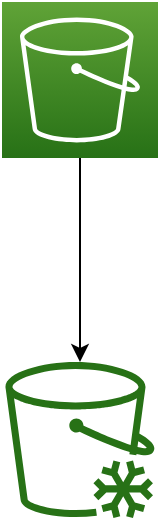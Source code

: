 <mxfile version="13.8.8" type="github">
  <diagram id="Ht1M8jgEwFfnCIfOTk4-" name="Page-1">
    <mxGraphModel dx="1298" dy="772" grid="1" gridSize="10" guides="1" tooltips="1" connect="1" arrows="1" fold="1" page="1" pageScale="1" pageWidth="1169" pageHeight="827" math="0" shadow="0">
      <root>
        <mxCell id="0" />
        <mxCell id="1" parent="0" />
        <mxCell id="l3vL0S8qQFPJ-LsvamBz-3" value="" style="edgeStyle=orthogonalEdgeStyle;rounded=0;orthogonalLoop=1;jettySize=auto;html=1;" edge="1" parent="1" source="l3vL0S8qQFPJ-LsvamBz-1" target="l3vL0S8qQFPJ-LsvamBz-2">
          <mxGeometry relative="1" as="geometry" />
        </mxCell>
        <object label="" cos="" id="l3vL0S8qQFPJ-LsvamBz-1">
          <mxCell style="outlineConnect=0;fontColor=#232F3E;gradientColor=#60A337;gradientDirection=north;fillColor=#277116;strokeColor=#ffffff;dashed=0;verticalLabelPosition=bottom;verticalAlign=top;align=center;html=1;fontSize=12;fontStyle=0;aspect=fixed;shape=mxgraph.aws4.resourceIcon;resIcon=mxgraph.aws4.s3;" vertex="1" parent="1">
            <mxGeometry x="320" y="430" width="78" height="78" as="geometry" />
          </mxCell>
        </object>
        <mxCell id="l3vL0S8qQFPJ-LsvamBz-2" value="" style="outlineConnect=0;fontColor=#232F3E;gradientColor=none;fillColor=#277116;strokeColor=none;dashed=0;verticalLabelPosition=bottom;verticalAlign=top;align=center;html=1;fontSize=12;fontStyle=0;aspect=fixed;pointerEvents=1;shape=mxgraph.aws4.glacier;" vertex="1" parent="1">
          <mxGeometry x="321.5" y="610" width="75" height="78" as="geometry" />
        </mxCell>
      </root>
    </mxGraphModel>
  </diagram>
</mxfile>
